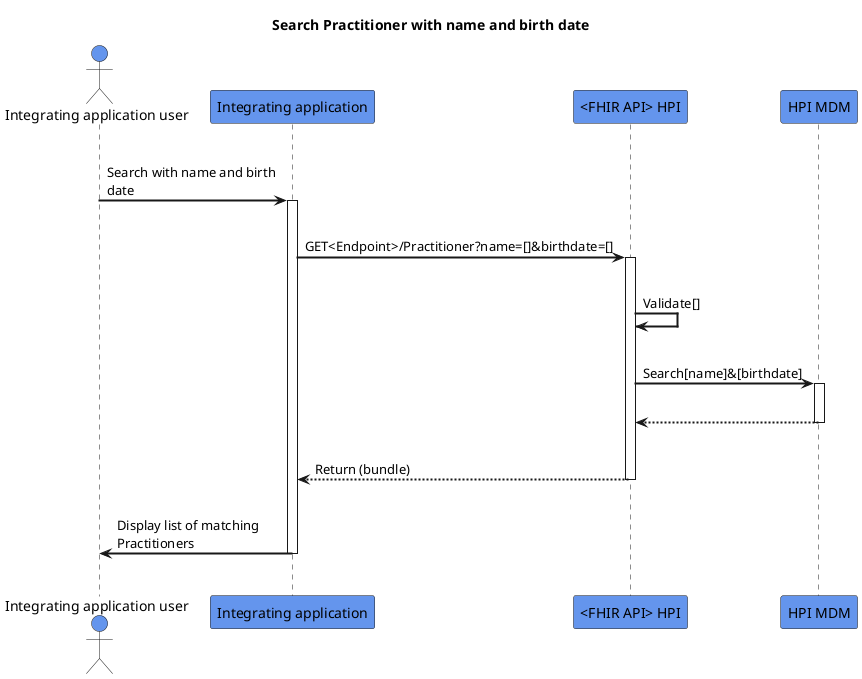@startuml
skinparam sequenceArrowThickness 2
skinparam roundcorner 5
skinparam maxmessagesize 180
skinparam sequenceParticipant bold
title Search Practitioner with name and birth date
actor "Integrating application user" as User #CornflowerBlue
participant "Integrating application" as A #CornflowerBlue
participant "<FHIR API> HPI" as B #CornflowerBlue
participant "HPI MDM" as C #CornflowerBlue
|||
User -> A: Search with name and birth date
activate A
|||
A -> B: GET<Endpoint>/Practitioner?name=[]&birthdate=[]
activate B
|||
B -> B: Validate[]
|||
B -> C: Search[name]&[birthdate]
activate C
|||
C -[dashed]-> B:  
deactivate C
|||
B -[dashed]-> A:Return (bundle)
deactivate B
|||
A -> User: Display list of matching Practitioners
deactivate A
|||
@enduml
